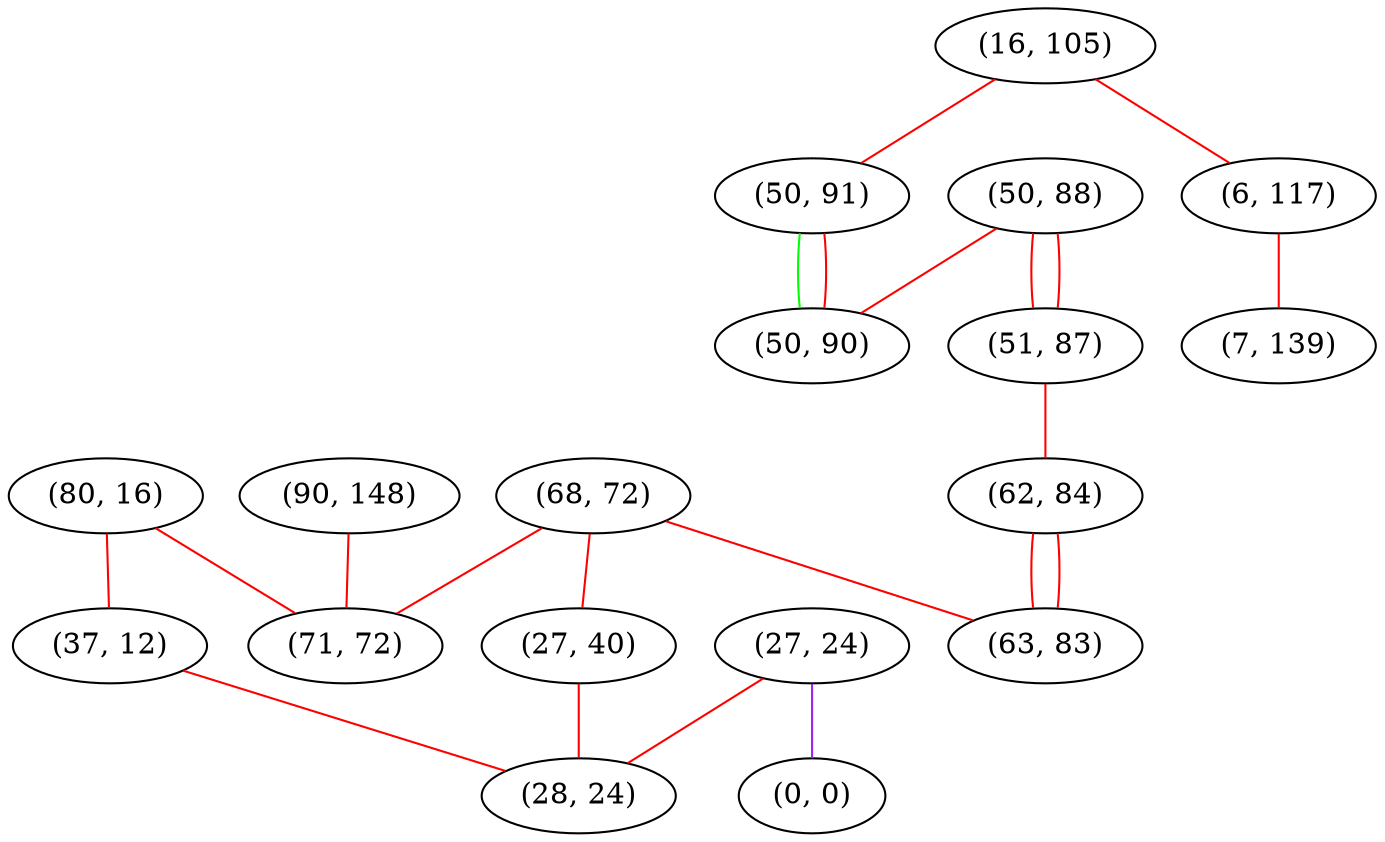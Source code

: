 graph "" {
"(80, 16)";
"(90, 148)";
"(68, 72)";
"(16, 105)";
"(50, 88)";
"(37, 12)";
"(50, 91)";
"(6, 117)";
"(50, 90)";
"(27, 24)";
"(0, 0)";
"(51, 87)";
"(27, 40)";
"(7, 139)";
"(71, 72)";
"(62, 84)";
"(63, 83)";
"(28, 24)";
"(80, 16)" -- "(37, 12)"  [color=red, key=0, weight=1];
"(80, 16)" -- "(71, 72)"  [color=red, key=0, weight=1];
"(90, 148)" -- "(71, 72)"  [color=red, key=0, weight=1];
"(68, 72)" -- "(27, 40)"  [color=red, key=0, weight=1];
"(68, 72)" -- "(63, 83)"  [color=red, key=0, weight=1];
"(68, 72)" -- "(71, 72)"  [color=red, key=0, weight=1];
"(16, 105)" -- "(50, 91)"  [color=red, key=0, weight=1];
"(16, 105)" -- "(6, 117)"  [color=red, key=0, weight=1];
"(50, 88)" -- "(51, 87)"  [color=red, key=0, weight=1];
"(50, 88)" -- "(51, 87)"  [color=red, key=1, weight=1];
"(50, 88)" -- "(50, 90)"  [color=red, key=0, weight=1];
"(37, 12)" -- "(28, 24)"  [color=red, key=0, weight=1];
"(50, 91)" -- "(50, 90)"  [color=green, key=0, weight=2];
"(50, 91)" -- "(50, 90)"  [color=red, key=1, weight=1];
"(6, 117)" -- "(7, 139)"  [color=red, key=0, weight=1];
"(27, 24)" -- "(0, 0)"  [color=purple, key=0, weight=4];
"(27, 24)" -- "(28, 24)"  [color=red, key=0, weight=1];
"(51, 87)" -- "(62, 84)"  [color=red, key=0, weight=1];
"(27, 40)" -- "(28, 24)"  [color=red, key=0, weight=1];
"(62, 84)" -- "(63, 83)"  [color=red, key=0, weight=1];
"(62, 84)" -- "(63, 83)"  [color=red, key=1, weight=1];
}
